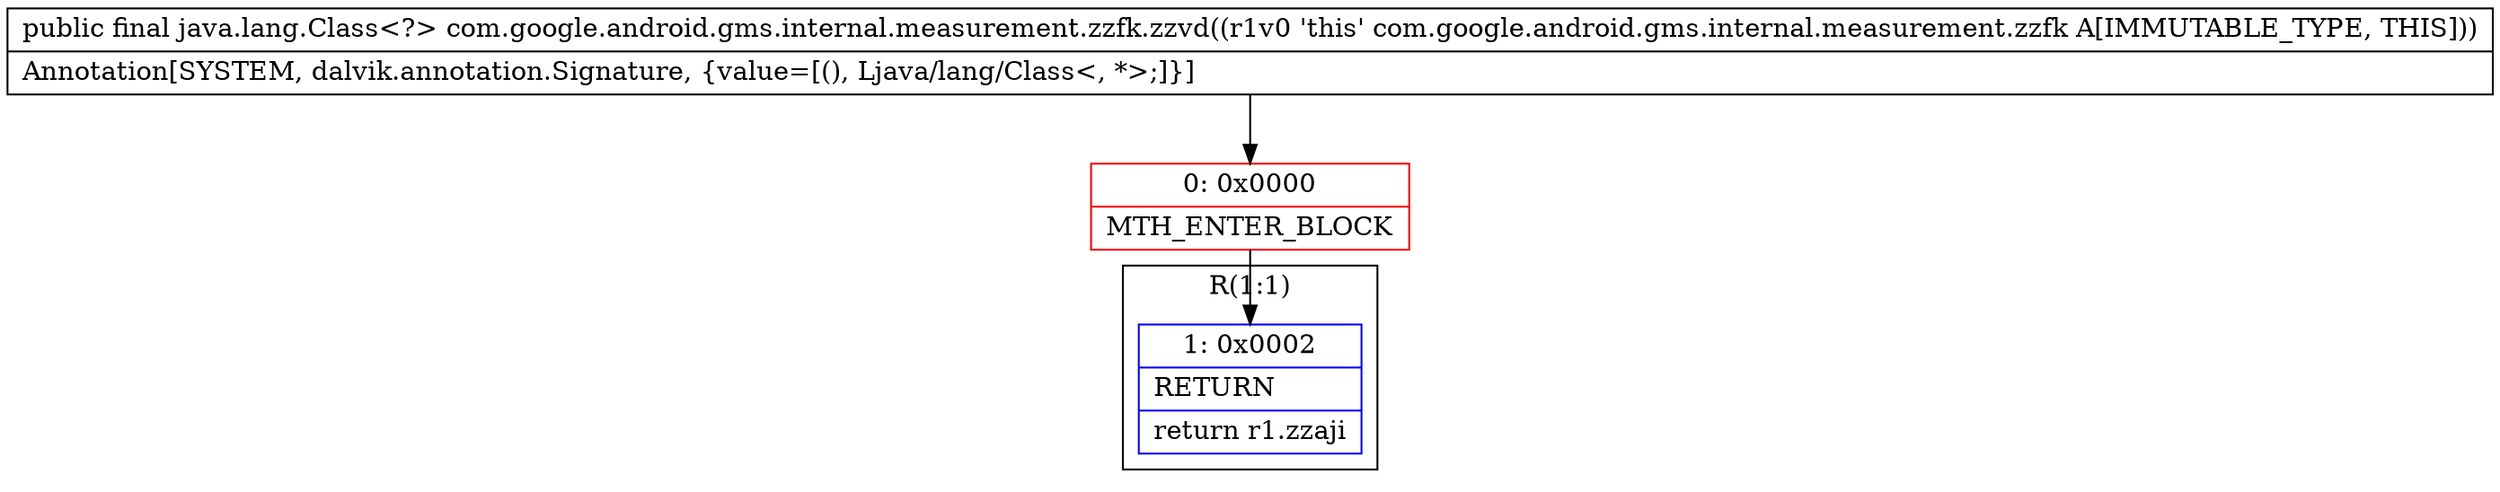 digraph "CFG forcom.google.android.gms.internal.measurement.zzfk.zzvd()Ljava\/lang\/Class;" {
subgraph cluster_Region_1208912951 {
label = "R(1:1)";
node [shape=record,color=blue];
Node_1 [shape=record,label="{1\:\ 0x0002|RETURN\l|return r1.zzaji\l}"];
}
Node_0 [shape=record,color=red,label="{0\:\ 0x0000|MTH_ENTER_BLOCK\l}"];
MethodNode[shape=record,label="{public final java.lang.Class\<?\> com.google.android.gms.internal.measurement.zzfk.zzvd((r1v0 'this' com.google.android.gms.internal.measurement.zzfk A[IMMUTABLE_TYPE, THIS]))  | Annotation[SYSTEM, dalvik.annotation.Signature, \{value=[(), Ljava\/lang\/Class\<, *\>;]\}]\l}"];
MethodNode -> Node_0;
Node_0 -> Node_1;
}

